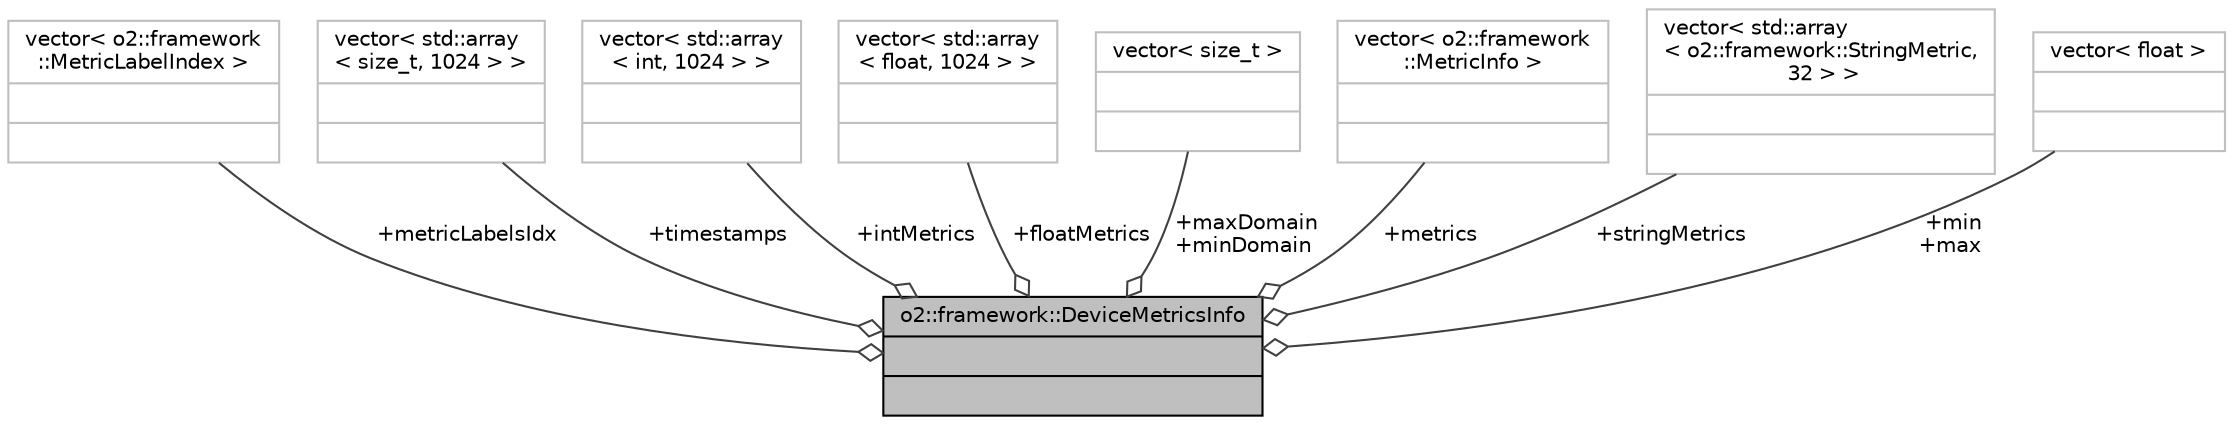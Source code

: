 digraph "o2::framework::DeviceMetricsInfo"
{
 // INTERACTIVE_SVG=YES
  bgcolor="transparent";
  edge [fontname="Helvetica",fontsize="10",labelfontname="Helvetica",labelfontsize="10"];
  node [fontname="Helvetica",fontsize="10",shape=record];
  Node1 [label="{o2::framework::DeviceMetricsInfo\n||}",height=0.2,width=0.4,color="black", fillcolor="grey75", style="filled" fontcolor="black"];
  Node2 -> Node1 [color="grey25",fontsize="10",style="solid",label=" +metricLabelsIdx" ,arrowhead="odiamond",fontname="Helvetica"];
  Node2 [label="{vector\< o2::framework\l::MetricLabelIndex \>\n||}",height=0.2,width=0.4,color="grey75"];
  Node3 -> Node1 [color="grey25",fontsize="10",style="solid",label=" +timestamps" ,arrowhead="odiamond",fontname="Helvetica"];
  Node3 [label="{vector\< std::array\l\< size_t, 1024 \> \>\n||}",height=0.2,width=0.4,color="grey75"];
  Node4 -> Node1 [color="grey25",fontsize="10",style="solid",label=" +intMetrics" ,arrowhead="odiamond",fontname="Helvetica"];
  Node4 [label="{vector\< std::array\l\< int, 1024 \> \>\n||}",height=0.2,width=0.4,color="grey75"];
  Node5 -> Node1 [color="grey25",fontsize="10",style="solid",label=" +floatMetrics" ,arrowhead="odiamond",fontname="Helvetica"];
  Node5 [label="{vector\< std::array\l\< float, 1024 \> \>\n||}",height=0.2,width=0.4,color="grey75"];
  Node6 -> Node1 [color="grey25",fontsize="10",style="solid",label=" +maxDomain\n+minDomain" ,arrowhead="odiamond",fontname="Helvetica"];
  Node6 [label="{vector\< size_t \>\n||}",height=0.2,width=0.4,color="grey75"];
  Node7 -> Node1 [color="grey25",fontsize="10",style="solid",label=" +metrics" ,arrowhead="odiamond",fontname="Helvetica"];
  Node7 [label="{vector\< o2::framework\l::MetricInfo \>\n||}",height=0.2,width=0.4,color="grey75"];
  Node8 -> Node1 [color="grey25",fontsize="10",style="solid",label=" +stringMetrics" ,arrowhead="odiamond",fontname="Helvetica"];
  Node8 [label="{vector\< std::array\l\< o2::framework::StringMetric,\l 32 \> \>\n||}",height=0.2,width=0.4,color="grey75"];
  Node9 -> Node1 [color="grey25",fontsize="10",style="solid",label=" +min\n+max" ,arrowhead="odiamond",fontname="Helvetica"];
  Node9 [label="{vector\< float \>\n||}",height=0.2,width=0.4,color="grey75"];
}
